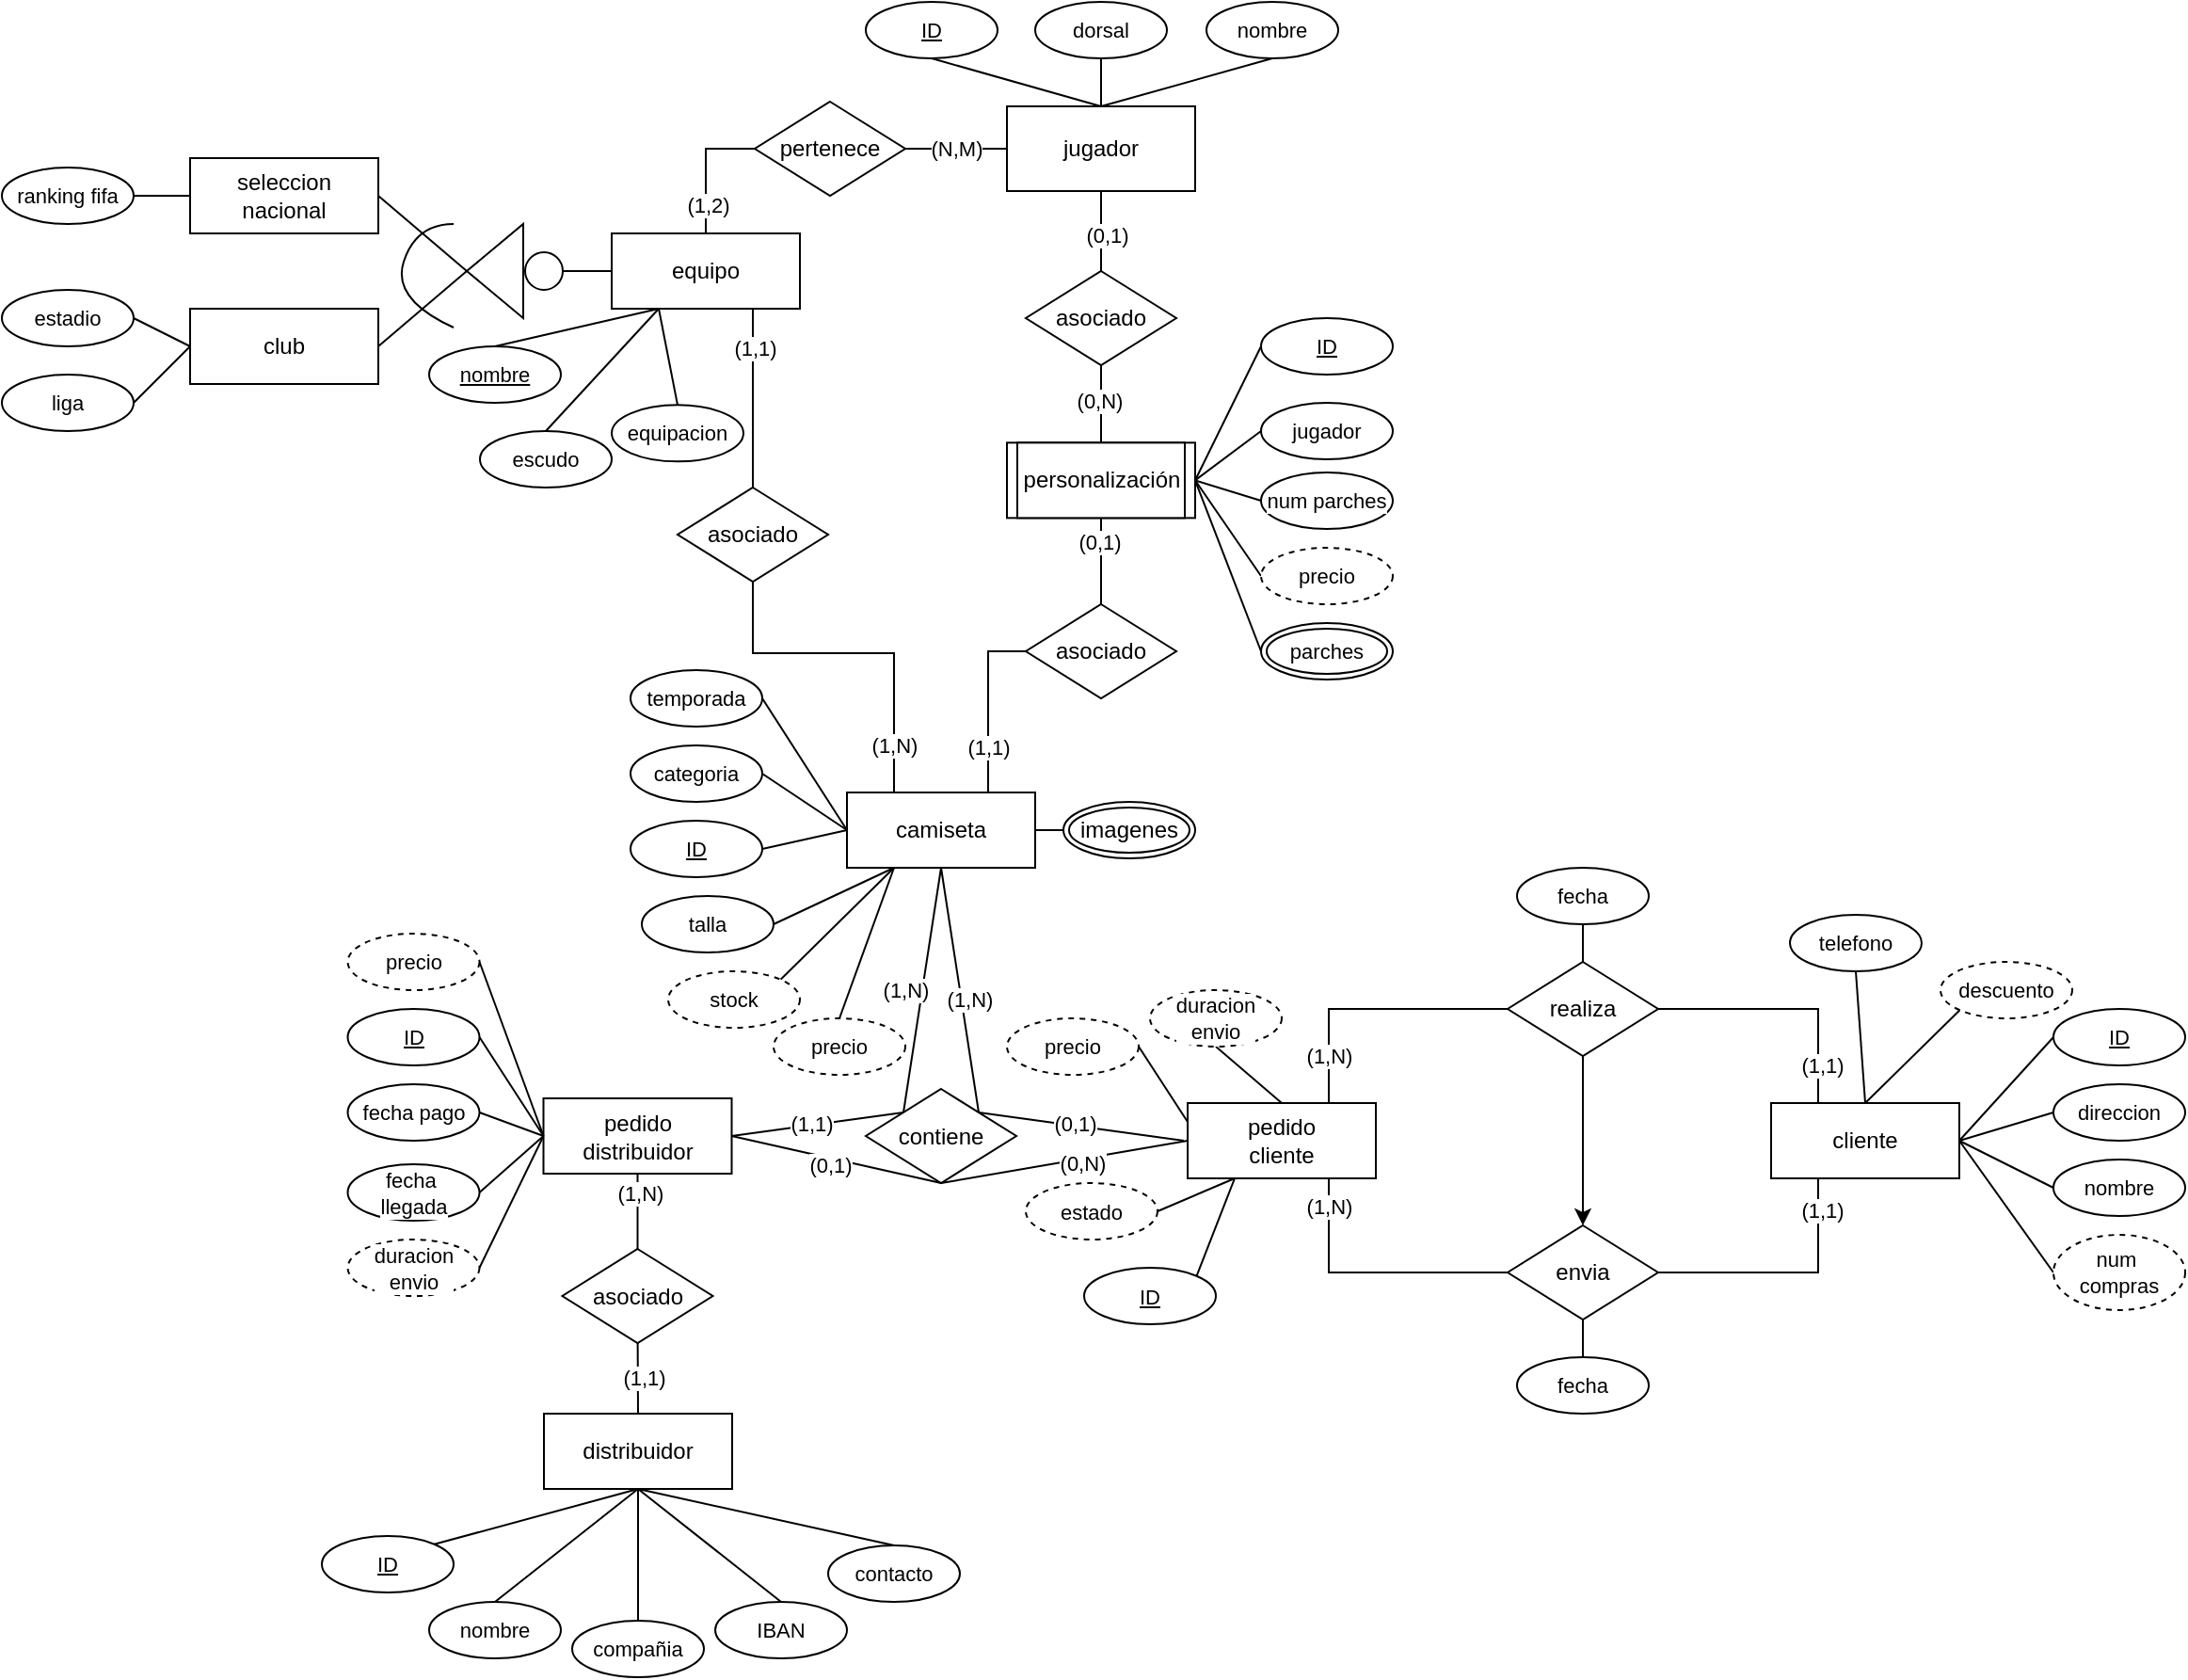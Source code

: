 <mxfile version="25.0.3">
  <diagram name="Page-1" id="rsrH93Blr88NDStMqpAt">
    <mxGraphModel dx="1095" dy="911" grid="1" gridSize="10" guides="1" tooltips="1" connect="1" arrows="1" fold="1" page="1" pageScale="1" pageWidth="827" pageHeight="1169" math="0" shadow="0">
      <root>
        <mxCell id="0" />
        <mxCell id="1" parent="0" />
        <mxCell id="oUQV6pc-KXBkEdtGkyS2-98" style="edgeStyle=none;shape=connector;rounded=0;orthogonalLoop=1;jettySize=auto;html=1;exitX=0;exitY=0.5;exitDx=0;exitDy=0;entryX=1;entryY=0.5;entryDx=0;entryDy=0;strokeColor=default;align=center;verticalAlign=middle;fontFamily=Helvetica;fontSize=11;fontColor=default;labelBackgroundColor=default;endArrow=none;endFill=0;" parent="1" source="6_lGNWQoFqUdsrkoPATE-1" target="oUQV6pc-KXBkEdtGkyS2-55" edge="1">
          <mxGeometry relative="1" as="geometry" />
        </mxCell>
        <mxCell id="oUQV6pc-KXBkEdtGkyS2-100" style="shape=connector;rounded=0;orthogonalLoop=1;jettySize=auto;html=1;exitX=0.5;exitY=1;exitDx=0;exitDy=0;entryX=0;entryY=0;entryDx=0;entryDy=0;strokeColor=default;align=center;verticalAlign=middle;fontFamily=Helvetica;fontSize=11;fontColor=default;labelBackgroundColor=default;endArrow=none;endFill=0;" parent="1" source="6_lGNWQoFqUdsrkoPATE-1" target="pYEbAgZ4Cut-oeOIJQDL-12" edge="1">
          <mxGeometry relative="1" as="geometry" />
        </mxCell>
        <mxCell id="oUQV6pc-KXBkEdtGkyS2-194" value="(1,N)" style="edgeLabel;html=1;align=center;verticalAlign=middle;resizable=0;points=[];fontFamily=Helvetica;fontSize=11;fontColor=default;labelBackgroundColor=default;" parent="oUQV6pc-KXBkEdtGkyS2-100" vertex="1" connectable="0">
          <mxGeometry x="-0.686" y="2" relative="1" as="geometry">
            <mxPoint x="-18" y="44" as="offset" />
          </mxGeometry>
        </mxCell>
        <mxCell id="y6QWpXg095lwLzbXelxZ-3" style="rounded=0;orthogonalLoop=1;jettySize=auto;html=1;exitX=1;exitY=0.5;exitDx=0;exitDy=0;entryX=0;entryY=0.5;entryDx=0;entryDy=0;endArrow=none;endFill=0;" parent="1" source="6_lGNWQoFqUdsrkoPATE-1" target="y6QWpXg095lwLzbXelxZ-2" edge="1">
          <mxGeometry relative="1" as="geometry" />
        </mxCell>
        <mxCell id="y6QWpXg095lwLzbXelxZ-46" style="edgeStyle=none;shape=connector;rounded=0;orthogonalLoop=1;jettySize=auto;html=1;exitX=0.5;exitY=1;exitDx=0;exitDy=0;entryX=1;entryY=0;entryDx=0;entryDy=0;strokeColor=default;align=center;verticalAlign=middle;fontFamily=Helvetica;fontSize=11;fontColor=default;labelBackgroundColor=default;endArrow=none;endFill=0;" parent="1" source="6_lGNWQoFqUdsrkoPATE-1" target="pYEbAgZ4Cut-oeOIJQDL-12" edge="1">
          <mxGeometry relative="1" as="geometry" />
        </mxCell>
        <mxCell id="y6QWpXg095lwLzbXelxZ-53" value="&lt;div&gt;(1,N)&lt;/div&gt;" style="edgeLabel;html=1;align=center;verticalAlign=middle;resizable=0;points=[];fontFamily=Helvetica;fontSize=11;fontColor=default;labelBackgroundColor=default;" parent="y6QWpXg095lwLzbXelxZ-46" vertex="1" connectable="0">
          <mxGeometry x="0.087" y="4" relative="1" as="geometry">
            <mxPoint as="offset" />
          </mxGeometry>
        </mxCell>
        <mxCell id="6_lGNWQoFqUdsrkoPATE-1" value="camiseta" style="whiteSpace=wrap;html=1;align=center;" parent="1" vertex="1">
          <mxGeometry x="309" y="440" width="100" height="40" as="geometry" />
        </mxCell>
        <mxCell id="pYEbAgZ4Cut-oeOIJQDL-24" value="(1,N)" style="edgeStyle=orthogonalEdgeStyle;shape=connector;rounded=0;orthogonalLoop=1;jettySize=auto;html=1;exitX=0.75;exitY=0;exitDx=0;exitDy=0;entryX=0;entryY=0.5;entryDx=0;entryDy=0;strokeColor=default;align=center;verticalAlign=middle;fontFamily=Helvetica;fontSize=11;fontColor=default;labelBackgroundColor=default;endArrow=none;endFill=0;" parent="1" source="pYEbAgZ4Cut-oeOIJQDL-9" target="pYEbAgZ4Cut-oeOIJQDL-23" edge="1">
          <mxGeometry x="-0.655" relative="1" as="geometry">
            <mxPoint x="790" y="580" as="sourcePoint" />
            <Array as="points">
              <mxPoint x="565" y="555" />
            </Array>
            <mxPoint as="offset" />
          </mxGeometry>
        </mxCell>
        <mxCell id="pYEbAgZ4Cut-oeOIJQDL-9" value="pedido&lt;div&gt;cliente&lt;/div&gt;" style="whiteSpace=wrap;html=1;align=center;" parent="1" vertex="1">
          <mxGeometry x="490" y="605" width="100" height="40" as="geometry" />
        </mxCell>
        <mxCell id="pYEbAgZ4Cut-oeOIJQDL-15" style="shape=connector;rounded=0;orthogonalLoop=1;jettySize=auto;html=1;exitX=0;exitY=0;exitDx=0;exitDy=0;entryX=1;entryY=0.5;entryDx=0;entryDy=0;strokeColor=default;align=center;verticalAlign=middle;fontFamily=Helvetica;fontSize=11;fontColor=default;labelBackgroundColor=default;endArrow=none;endFill=0;" parent="1" source="pYEbAgZ4Cut-oeOIJQDL-12" target="pYEbAgZ4Cut-oeOIJQDL-14" edge="1">
          <mxGeometry relative="1" as="geometry">
            <mxPoint x="316.25" y="705" as="sourcePoint" />
          </mxGeometry>
        </mxCell>
        <mxCell id="oUQV6pc-KXBkEdtGkyS2-196" value="(1,1)" style="edgeLabel;html=1;align=center;verticalAlign=middle;resizable=0;points=[];fontFamily=Helvetica;fontSize=11;fontColor=default;labelBackgroundColor=default;" parent="pYEbAgZ4Cut-oeOIJQDL-15" vertex="1" connectable="0">
          <mxGeometry x="0.465" y="-3" relative="1" as="geometry">
            <mxPoint x="18" as="offset" />
          </mxGeometry>
        </mxCell>
        <mxCell id="oUQV6pc-KXBkEdtGkyS2-92" style="shape=connector;rounded=0;orthogonalLoop=1;jettySize=auto;html=1;exitX=1;exitY=0;exitDx=0;exitDy=0;entryX=0;entryY=0.5;entryDx=0;entryDy=0;strokeColor=default;align=center;verticalAlign=middle;fontFamily=Helvetica;fontSize=11;fontColor=default;labelBackgroundColor=default;endArrow=none;endFill=0;" parent="1" source="pYEbAgZ4Cut-oeOIJQDL-12" edge="1">
          <mxGeometry relative="1" as="geometry">
            <mxPoint x="452" y="545" as="sourcePoint" />
            <mxPoint x="488" y="625" as="targetPoint" />
          </mxGeometry>
        </mxCell>
        <mxCell id="oUQV6pc-KXBkEdtGkyS2-195" value="(0,1)" style="edgeLabel;html=1;align=center;verticalAlign=middle;resizable=0;points=[];fontFamily=Helvetica;fontSize=11;fontColor=default;labelBackgroundColor=default;" parent="oUQV6pc-KXBkEdtGkyS2-92" vertex="1" connectable="0">
          <mxGeometry x="0.683" relative="1" as="geometry">
            <mxPoint x="-41" y="-7" as="offset" />
          </mxGeometry>
        </mxCell>
        <mxCell id="y6QWpXg095lwLzbXelxZ-48" style="edgeStyle=none;shape=connector;rounded=0;orthogonalLoop=1;jettySize=auto;html=1;exitX=0.5;exitY=1;exitDx=0;exitDy=0;entryX=0;entryY=0.5;entryDx=0;entryDy=0;strokeColor=default;align=center;verticalAlign=middle;fontFamily=Helvetica;fontSize=11;fontColor=default;labelBackgroundColor=default;endArrow=none;endFill=0;" parent="1" source="pYEbAgZ4Cut-oeOIJQDL-12" target="pYEbAgZ4Cut-oeOIJQDL-9" edge="1">
          <mxGeometry relative="1" as="geometry" />
        </mxCell>
        <mxCell id="y6QWpXg095lwLzbXelxZ-49" value="(0,N)" style="edgeLabel;html=1;align=center;verticalAlign=middle;resizable=0;points=[];fontFamily=Helvetica;fontSize=11;fontColor=default;labelBackgroundColor=default;" parent="y6QWpXg095lwLzbXelxZ-48" vertex="1" connectable="0">
          <mxGeometry x="0.139" y="-2" relative="1" as="geometry">
            <mxPoint as="offset" />
          </mxGeometry>
        </mxCell>
        <mxCell id="pYEbAgZ4Cut-oeOIJQDL-12" value="contiene" style="shape=rhombus;perimeter=rhombusPerimeter;whiteSpace=wrap;html=1;align=center;" parent="1" vertex="1">
          <mxGeometry x="319" y="597.5" width="80" height="50" as="geometry" />
        </mxCell>
        <mxCell id="oUQV6pc-KXBkEdtGkyS2-94" style="edgeStyle=none;shape=connector;rounded=0;orthogonalLoop=1;jettySize=auto;html=1;exitX=0.5;exitY=1;exitDx=0;exitDy=0;entryX=0.5;entryY=0;entryDx=0;entryDy=0;strokeColor=default;align=center;verticalAlign=middle;fontFamily=Helvetica;fontSize=11;fontColor=default;labelBackgroundColor=default;endArrow=none;endFill=0;" parent="1" source="pYEbAgZ4Cut-oeOIJQDL-14" target="oUQV6pc-KXBkEdtGkyS2-93" edge="1">
          <mxGeometry relative="1" as="geometry" />
        </mxCell>
        <mxCell id="oUQV6pc-KXBkEdtGkyS2-189" value="(1,N)" style="edgeLabel;html=1;align=center;verticalAlign=middle;resizable=0;points=[];fontFamily=Helvetica;fontSize=11;fontColor=default;labelBackgroundColor=default;" parent="oUQV6pc-KXBkEdtGkyS2-94" vertex="1" connectable="0">
          <mxGeometry x="-0.499" y="1" relative="1" as="geometry">
            <mxPoint as="offset" />
          </mxGeometry>
        </mxCell>
        <mxCell id="y6QWpXg095lwLzbXelxZ-47" style="edgeStyle=none;shape=connector;rounded=0;orthogonalLoop=1;jettySize=auto;html=1;exitX=1;exitY=0.5;exitDx=0;exitDy=0;entryX=0.5;entryY=1;entryDx=0;entryDy=0;strokeColor=default;align=center;verticalAlign=middle;fontFamily=Helvetica;fontSize=11;fontColor=default;labelBackgroundColor=default;endArrow=none;endFill=0;" parent="1" source="pYEbAgZ4Cut-oeOIJQDL-14" target="pYEbAgZ4Cut-oeOIJQDL-12" edge="1">
          <mxGeometry relative="1" as="geometry" />
        </mxCell>
        <mxCell id="y6QWpXg095lwLzbXelxZ-50" value="(0,1)" style="edgeLabel;html=1;align=center;verticalAlign=middle;resizable=0;points=[];fontFamily=Helvetica;fontSize=11;fontColor=default;labelBackgroundColor=default;" parent="y6QWpXg095lwLzbXelxZ-47" vertex="1" connectable="0">
          <mxGeometry x="0.134" y="1" relative="1" as="geometry">
            <mxPoint x="-11" y="2" as="offset" />
          </mxGeometry>
        </mxCell>
        <mxCell id="pYEbAgZ4Cut-oeOIJQDL-14" value="pedido&lt;div&gt;distribuidor&lt;/div&gt;" style="whiteSpace=wrap;html=1;align=center;" parent="1" vertex="1">
          <mxGeometry x="147.75" y="602.5" width="100" height="40" as="geometry" />
        </mxCell>
        <mxCell id="oUQV6pc-KXBkEdtGkyS2-115" style="edgeStyle=none;shape=connector;rounded=0;orthogonalLoop=1;jettySize=auto;html=1;exitX=0.5;exitY=1;exitDx=0;exitDy=0;entryX=0.5;entryY=0;entryDx=0;entryDy=0;strokeColor=default;align=center;verticalAlign=middle;fontFamily=Helvetica;fontSize=11;fontColor=default;labelBackgroundColor=default;endArrow=none;endFill=0;" parent="1" source="pYEbAgZ4Cut-oeOIJQDL-21" target="oUQV6pc-KXBkEdtGkyS2-114" edge="1">
          <mxGeometry relative="1" as="geometry" />
        </mxCell>
        <mxCell id="3OHPBdB5qnMYp4nfrnpZ-25" style="edgeStyle=none;shape=connector;rounded=0;orthogonalLoop=1;jettySize=auto;html=1;exitX=0.5;exitY=1;exitDx=0;exitDy=0;entryX=0.5;entryY=0;entryDx=0;entryDy=0;strokeColor=default;align=center;verticalAlign=middle;fontFamily=Helvetica;fontSize=11;fontColor=default;labelBackgroundColor=default;endArrow=none;endFill=0;" edge="1" parent="1" source="pYEbAgZ4Cut-oeOIJQDL-21" target="3OHPBdB5qnMYp4nfrnpZ-23">
          <mxGeometry relative="1" as="geometry" />
        </mxCell>
        <mxCell id="pYEbAgZ4Cut-oeOIJQDL-21" value="distribuidor" style="whiteSpace=wrap;html=1;align=center;" parent="1" vertex="1">
          <mxGeometry x="148" y="770" width="100" height="40" as="geometry" />
        </mxCell>
        <mxCell id="pYEbAgZ4Cut-oeOIJQDL-26" style="edgeStyle=orthogonalEdgeStyle;shape=connector;rounded=0;orthogonalLoop=1;jettySize=auto;html=1;exitX=1;exitY=0.5;exitDx=0;exitDy=0;entryX=0.25;entryY=0;entryDx=0;entryDy=0;strokeColor=default;align=center;verticalAlign=middle;fontFamily=Helvetica;fontSize=11;fontColor=default;labelBackgroundColor=default;endArrow=none;endFill=0;" parent="1" source="pYEbAgZ4Cut-oeOIJQDL-23" target="pYEbAgZ4Cut-oeOIJQDL-25" edge="1">
          <mxGeometry relative="1" as="geometry" />
        </mxCell>
        <mxCell id="oUQV6pc-KXBkEdtGkyS2-192" value="(1,1)" style="edgeLabel;html=1;align=center;verticalAlign=middle;resizable=0;points=[];fontFamily=Helvetica;fontSize=11;fontColor=default;labelBackgroundColor=default;" parent="pYEbAgZ4Cut-oeOIJQDL-26" vertex="1" connectable="0">
          <mxGeometry x="0.485" y="-1" relative="1" as="geometry">
            <mxPoint x="3" y="15" as="offset" />
          </mxGeometry>
        </mxCell>
        <mxCell id="3OHPBdB5qnMYp4nfrnpZ-15" style="edgeStyle=none;shape=connector;rounded=0;orthogonalLoop=1;jettySize=auto;html=1;exitX=0.5;exitY=1;exitDx=0;exitDy=0;entryX=0.5;entryY=0;entryDx=0;entryDy=0;strokeColor=default;align=center;verticalAlign=middle;fontFamily=Helvetica;fontSize=11;fontColor=default;labelBackgroundColor=default;endArrow=classic;endFill=1;" edge="1" parent="1" source="pYEbAgZ4Cut-oeOIJQDL-23" target="oUQV6pc-KXBkEdtGkyS2-8">
          <mxGeometry relative="1" as="geometry" />
        </mxCell>
        <mxCell id="pYEbAgZ4Cut-oeOIJQDL-23" value="realiza" style="shape=rhombus;perimeter=rhombusPerimeter;whiteSpace=wrap;html=1;align=center;" parent="1" vertex="1">
          <mxGeometry x="660" y="530" width="80" height="50" as="geometry" />
        </mxCell>
        <mxCell id="oUQV6pc-KXBkEdtGkyS2-9" style="edgeStyle=orthogonalEdgeStyle;shape=connector;rounded=0;orthogonalLoop=1;jettySize=auto;html=1;exitX=0.25;exitY=1;exitDx=0;exitDy=0;strokeColor=default;align=center;verticalAlign=middle;fontFamily=Helvetica;fontSize=11;fontColor=default;labelBackgroundColor=default;endArrow=none;endFill=0;entryX=1;entryY=0.5;entryDx=0;entryDy=0;" parent="1" source="pYEbAgZ4Cut-oeOIJQDL-25" target="oUQV6pc-KXBkEdtGkyS2-8" edge="1">
          <mxGeometry relative="1" as="geometry">
            <mxPoint x="680" y="660" as="targetPoint" />
          </mxGeometry>
        </mxCell>
        <mxCell id="oUQV6pc-KXBkEdtGkyS2-193" value="(1,1)" style="edgeLabel;html=1;align=center;verticalAlign=middle;resizable=0;points=[];fontFamily=Helvetica;fontSize=11;fontColor=default;labelBackgroundColor=default;" parent="oUQV6pc-KXBkEdtGkyS2-9" vertex="1" connectable="0">
          <mxGeometry x="-0.758" y="2" relative="1" as="geometry">
            <mxPoint as="offset" />
          </mxGeometry>
        </mxCell>
        <mxCell id="oUQV6pc-KXBkEdtGkyS2-46" style="edgeStyle=none;shape=connector;rounded=0;orthogonalLoop=1;jettySize=auto;html=1;exitX=1;exitY=0.5;exitDx=0;exitDy=0;entryX=0;entryY=0.5;entryDx=0;entryDy=0;strokeColor=default;align=center;verticalAlign=middle;fontFamily=Helvetica;fontSize=11;fontColor=default;labelBackgroundColor=default;endArrow=none;endFill=0;" parent="1" source="pYEbAgZ4Cut-oeOIJQDL-25" target="oUQV6pc-KXBkEdtGkyS2-35" edge="1">
          <mxGeometry relative="1" as="geometry" />
        </mxCell>
        <mxCell id="oUQV6pc-KXBkEdtGkyS2-48" style="edgeStyle=none;shape=connector;rounded=0;orthogonalLoop=1;jettySize=auto;html=1;exitX=1;exitY=0.5;exitDx=0;exitDy=0;entryX=0;entryY=0.5;entryDx=0;entryDy=0;strokeColor=default;align=center;verticalAlign=middle;fontFamily=Helvetica;fontSize=11;fontColor=default;labelBackgroundColor=default;endArrow=none;endFill=0;" parent="1" source="pYEbAgZ4Cut-oeOIJQDL-25" target="oUQV6pc-KXBkEdtGkyS2-47" edge="1">
          <mxGeometry relative="1" as="geometry" />
        </mxCell>
        <mxCell id="oUQV6pc-KXBkEdtGkyS2-50" style="edgeStyle=none;shape=connector;rounded=0;orthogonalLoop=1;jettySize=auto;html=1;exitX=1;exitY=0.5;exitDx=0;exitDy=0;entryX=0;entryY=0.5;entryDx=0;entryDy=0;strokeColor=default;align=center;verticalAlign=middle;fontFamily=Helvetica;fontSize=11;fontColor=default;labelBackgroundColor=default;endArrow=none;endFill=0;" parent="1" source="pYEbAgZ4Cut-oeOIJQDL-25" target="oUQV6pc-KXBkEdtGkyS2-49" edge="1">
          <mxGeometry relative="1" as="geometry" />
        </mxCell>
        <mxCell id="3OHPBdB5qnMYp4nfrnpZ-16" style="edgeStyle=none;shape=connector;rounded=0;orthogonalLoop=1;jettySize=auto;html=1;exitX=1;exitY=0.5;exitDx=0;exitDy=0;entryX=0;entryY=0.5;entryDx=0;entryDy=0;strokeColor=default;align=center;verticalAlign=middle;fontFamily=Helvetica;fontSize=11;fontColor=default;labelBackgroundColor=default;endArrow=none;endFill=0;" edge="1" parent="1" source="pYEbAgZ4Cut-oeOIJQDL-25" target="oUQV6pc-KXBkEdtGkyS2-51">
          <mxGeometry relative="1" as="geometry" />
        </mxCell>
        <mxCell id="pYEbAgZ4Cut-oeOIJQDL-25" value="cliente" style="whiteSpace=wrap;html=1;align=center;" parent="1" vertex="1">
          <mxGeometry x="800" y="605" width="100" height="40" as="geometry" />
        </mxCell>
        <mxCell id="oUQV6pc-KXBkEdtGkyS2-137" style="edgeStyle=none;shape=connector;rounded=0;orthogonalLoop=1;jettySize=auto;html=1;exitX=0.5;exitY=1;exitDx=0;exitDy=0;entryX=0.5;entryY=0;entryDx=0;entryDy=0;strokeColor=default;align=center;verticalAlign=middle;fontFamily=Helvetica;fontSize=11;fontColor=default;labelBackgroundColor=default;endArrow=none;endFill=0;" parent="1" source="pYEbAgZ4Cut-oeOIJQDL-47" target="oUQV6pc-KXBkEdtGkyS2-136" edge="1">
          <mxGeometry relative="1" as="geometry" />
        </mxCell>
        <mxCell id="oUQV6pc-KXBkEdtGkyS2-181" value="(0,1)" style="edgeLabel;html=1;align=center;verticalAlign=middle;resizable=0;points=[];fontFamily=Helvetica;fontSize=11;fontColor=default;labelBackgroundColor=default;" parent="oUQV6pc-KXBkEdtGkyS2-137" vertex="1" connectable="0">
          <mxGeometry x="0.106" y="3" relative="1" as="geometry">
            <mxPoint as="offset" />
          </mxGeometry>
        </mxCell>
        <mxCell id="pYEbAgZ4Cut-oeOIJQDL-47" value="jugador" style="whiteSpace=wrap;html=1;align=center;" parent="1" vertex="1">
          <mxGeometry x="394" y="75.5" width="100" height="45" as="geometry" />
        </mxCell>
        <mxCell id="oUQV6pc-KXBkEdtGkyS2-133" style="edgeStyle=orthogonalEdgeStyle;shape=connector;rounded=0;orthogonalLoop=1;jettySize=auto;html=1;exitX=0.5;exitY=0;exitDx=0;exitDy=0;entryX=0;entryY=0.5;entryDx=0;entryDy=0;strokeColor=default;align=center;verticalAlign=middle;fontFamily=Helvetica;fontSize=11;fontColor=default;labelBackgroundColor=default;endArrow=none;endFill=0;" parent="1" source="pYEbAgZ4Cut-oeOIJQDL-48" target="oUQV6pc-KXBkEdtGkyS2-86" edge="1">
          <mxGeometry relative="1" as="geometry" />
        </mxCell>
        <mxCell id="oUQV6pc-KXBkEdtGkyS2-180" value="(1,2)" style="edgeLabel;html=1;align=center;verticalAlign=middle;resizable=0;points=[];fontFamily=Helvetica;fontSize=11;fontColor=default;labelBackgroundColor=default;" parent="oUQV6pc-KXBkEdtGkyS2-133" vertex="1" connectable="0">
          <mxGeometry x="-0.569" y="-1" relative="1" as="geometry">
            <mxPoint as="offset" />
          </mxGeometry>
        </mxCell>
        <mxCell id="3OHPBdB5qnMYp4nfrnpZ-10" style="edgeStyle=none;shape=connector;rounded=0;orthogonalLoop=1;jettySize=auto;html=1;exitX=0.25;exitY=1;exitDx=0;exitDy=0;entryX=0.5;entryY=0;entryDx=0;entryDy=0;strokeColor=default;align=center;verticalAlign=middle;fontFamily=Helvetica;fontSize=11;fontColor=default;labelBackgroundColor=default;endArrow=none;endFill=0;" edge="1" parent="1" source="pYEbAgZ4Cut-oeOIJQDL-48" target="3OHPBdB5qnMYp4nfrnpZ-9">
          <mxGeometry relative="1" as="geometry" />
        </mxCell>
        <mxCell id="pYEbAgZ4Cut-oeOIJQDL-48" value="equipo" style="whiteSpace=wrap;html=1;align=center;" parent="1" vertex="1">
          <mxGeometry x="184" y="143" width="100" height="40" as="geometry" />
        </mxCell>
        <mxCell id="pYEbAgZ4Cut-oeOIJQDL-51" style="edgeStyle=orthogonalEdgeStyle;shape=connector;rounded=0;orthogonalLoop=1;jettySize=auto;html=1;exitX=0.5;exitY=0;exitDx=0;exitDy=0;entryX=0.75;entryY=1;entryDx=0;entryDy=0;strokeColor=default;align=center;verticalAlign=middle;fontFamily=Helvetica;fontSize=11;fontColor=default;labelBackgroundColor=default;endArrow=none;endFill=0;" parent="1" source="pYEbAgZ4Cut-oeOIJQDL-49" target="pYEbAgZ4Cut-oeOIJQDL-48" edge="1">
          <mxGeometry relative="1" as="geometry" />
        </mxCell>
        <mxCell id="oUQV6pc-KXBkEdtGkyS2-187" value="(1,1)" style="edgeLabel;html=1;align=center;verticalAlign=middle;resizable=0;points=[];fontFamily=Helvetica;fontSize=11;fontColor=default;labelBackgroundColor=default;" parent="pYEbAgZ4Cut-oeOIJQDL-51" vertex="1" connectable="0">
          <mxGeometry x="0.278" y="-3" relative="1" as="geometry">
            <mxPoint x="-2" y="-14" as="offset" />
          </mxGeometry>
        </mxCell>
        <mxCell id="oUQV6pc-KXBkEdtGkyS2-130" style="edgeStyle=orthogonalEdgeStyle;shape=connector;rounded=0;orthogonalLoop=1;jettySize=auto;html=1;exitX=0.5;exitY=1;exitDx=0;exitDy=0;entryX=0.25;entryY=0;entryDx=0;entryDy=0;strokeColor=default;align=center;verticalAlign=middle;fontFamily=Helvetica;fontSize=11;fontColor=default;labelBackgroundColor=default;endArrow=none;endFill=0;" parent="1" source="pYEbAgZ4Cut-oeOIJQDL-49" target="6_lGNWQoFqUdsrkoPATE-1" edge="1">
          <mxGeometry relative="1" as="geometry">
            <mxPoint x="259" y="339" as="sourcePoint" />
            <mxPoint x="334" y="446" as="targetPoint" />
            <Array as="points">
              <mxPoint x="259" y="366" />
              <mxPoint x="334" y="366" />
            </Array>
          </mxGeometry>
        </mxCell>
        <mxCell id="oUQV6pc-KXBkEdtGkyS2-188" value="(1,N)" style="edgeLabel;html=1;align=center;verticalAlign=middle;resizable=0;points=[];fontFamily=Helvetica;fontSize=11;fontColor=default;labelBackgroundColor=default;" parent="oUQV6pc-KXBkEdtGkyS2-130" vertex="1" connectable="0">
          <mxGeometry x="0.594" relative="1" as="geometry">
            <mxPoint y="13" as="offset" />
          </mxGeometry>
        </mxCell>
        <mxCell id="pYEbAgZ4Cut-oeOIJQDL-49" value="asociado" style="shape=rhombus;perimeter=rhombusPerimeter;whiteSpace=wrap;html=1;align=center;" parent="1" vertex="1">
          <mxGeometry x="219" y="278" width="80" height="50" as="geometry" />
        </mxCell>
        <mxCell id="oUQV6pc-KXBkEdtGkyS2-10" value="(1,N)" style="edgeStyle=orthogonalEdgeStyle;shape=connector;rounded=0;orthogonalLoop=1;jettySize=auto;html=1;exitX=0;exitY=0.5;exitDx=0;exitDy=0;entryX=0.75;entryY=1;entryDx=0;entryDy=0;strokeColor=default;align=center;verticalAlign=middle;fontFamily=Helvetica;fontSize=11;fontColor=default;labelBackgroundColor=default;endArrow=none;endFill=0;" parent="1" source="oUQV6pc-KXBkEdtGkyS2-8" target="pYEbAgZ4Cut-oeOIJQDL-9" edge="1">
          <mxGeometry x="0.793" relative="1" as="geometry">
            <mxPoint as="offset" />
          </mxGeometry>
        </mxCell>
        <mxCell id="oUQV6pc-KXBkEdtGkyS2-177" style="edgeStyle=none;shape=connector;rounded=0;orthogonalLoop=1;jettySize=auto;html=1;exitX=0.5;exitY=1;exitDx=0;exitDy=0;entryX=0.5;entryY=0;entryDx=0;entryDy=0;strokeColor=default;align=center;verticalAlign=middle;fontFamily=Helvetica;fontSize=11;fontColor=default;labelBackgroundColor=default;endArrow=none;endFill=0;" parent="1" source="oUQV6pc-KXBkEdtGkyS2-8" target="oUQV6pc-KXBkEdtGkyS2-103" edge="1">
          <mxGeometry relative="1" as="geometry" />
        </mxCell>
        <mxCell id="oUQV6pc-KXBkEdtGkyS2-8" value="envia" style="shape=rhombus;perimeter=rhombusPerimeter;whiteSpace=wrap;html=1;align=center;" parent="1" vertex="1">
          <mxGeometry x="660" y="670" width="80" height="50" as="geometry" />
        </mxCell>
        <mxCell id="oUQV6pc-KXBkEdtGkyS2-17" value="" style="triangle;whiteSpace=wrap;html=1;fontFamily=Helvetica;fontSize=11;fontColor=default;labelBackgroundColor=default;rotation=-180;direction=east;flipH=0;flipV=0;" parent="1" vertex="1">
          <mxGeometry x="107" y="138" width="30" height="50" as="geometry" />
        </mxCell>
        <mxCell id="oUQV6pc-KXBkEdtGkyS2-121" style="edgeStyle=none;shape=connector;rounded=0;orthogonalLoop=1;jettySize=auto;html=1;exitX=1;exitY=0.5;exitDx=0;exitDy=0;entryX=0;entryY=0.5;entryDx=0;entryDy=0;strokeColor=default;align=center;verticalAlign=middle;fontFamily=Helvetica;fontSize=11;fontColor=default;labelBackgroundColor=default;endArrow=none;endFill=0;" parent="1" source="oUQV6pc-KXBkEdtGkyS2-19" target="pYEbAgZ4Cut-oeOIJQDL-48" edge="1">
          <mxGeometry relative="1" as="geometry" />
        </mxCell>
        <mxCell id="oUQV6pc-KXBkEdtGkyS2-19" value="" style="ellipse;whiteSpace=wrap;html=1;aspect=fixed;fontFamily=Helvetica;fontSize=11;fontColor=default;labelBackgroundColor=default;direction=east;flipH=0;flipV=0;" parent="1" vertex="1">
          <mxGeometry x="138" y="153" width="20" height="20" as="geometry" />
        </mxCell>
        <mxCell id="oUQV6pc-KXBkEdtGkyS2-123" style="edgeStyle=none;shape=connector;rounded=0;orthogonalLoop=1;jettySize=auto;html=1;exitX=1;exitY=0.5;exitDx=0;exitDy=0;entryX=1;entryY=0.5;entryDx=0;entryDy=0;strokeColor=default;align=center;verticalAlign=middle;fontFamily=Helvetica;fontSize=11;fontColor=default;labelBackgroundColor=default;endArrow=none;endFill=0;" parent="1" source="oUQV6pc-KXBkEdtGkyS2-21" target="oUQV6pc-KXBkEdtGkyS2-17" edge="1">
          <mxGeometry relative="1" as="geometry" />
        </mxCell>
        <mxCell id="oUQV6pc-KXBkEdtGkyS2-21" value="seleccion nacional" style="whiteSpace=wrap;html=1;align=center;direction=east;flipH=0;flipV=0;" parent="1" vertex="1">
          <mxGeometry x="-40" y="103" width="100" height="40" as="geometry" />
        </mxCell>
        <mxCell id="oUQV6pc-KXBkEdtGkyS2-122" style="edgeStyle=none;shape=connector;rounded=0;orthogonalLoop=1;jettySize=auto;html=1;exitX=1;exitY=0.5;exitDx=0;exitDy=0;entryX=1;entryY=0.5;entryDx=0;entryDy=0;strokeColor=default;align=center;verticalAlign=middle;fontFamily=Helvetica;fontSize=11;fontColor=default;labelBackgroundColor=default;endArrow=none;endFill=0;" parent="1" source="oUQV6pc-KXBkEdtGkyS2-22" target="oUQV6pc-KXBkEdtGkyS2-17" edge="1">
          <mxGeometry relative="1" as="geometry" />
        </mxCell>
        <mxCell id="oUQV6pc-KXBkEdtGkyS2-22" value="club" style="whiteSpace=wrap;html=1;align=center;direction=east;flipH=0;flipV=0;" parent="1" vertex="1">
          <mxGeometry x="-40" y="183" width="100" height="40" as="geometry" />
        </mxCell>
        <mxCell id="oUQV6pc-KXBkEdtGkyS2-76" style="edgeStyle=none;shape=connector;rounded=0;orthogonalLoop=1;jettySize=auto;html=1;exitX=1;exitY=0;exitDx=0;exitDy=0;entryX=0.5;entryY=1;entryDx=0;entryDy=0;strokeColor=default;align=center;verticalAlign=middle;fontFamily=Helvetica;fontSize=11;fontColor=default;labelBackgroundColor=default;endArrow=none;endFill=0;" parent="1" source="oUQV6pc-KXBkEdtGkyS2-29" target="pYEbAgZ4Cut-oeOIJQDL-21" edge="1">
          <mxGeometry relative="1" as="geometry" />
        </mxCell>
        <mxCell id="oUQV6pc-KXBkEdtGkyS2-29" value="ID" style="ellipse;whiteSpace=wrap;html=1;align=center;fontStyle=4;fontFamily=Helvetica;fontSize=11;fontColor=default;labelBackgroundColor=default;" parent="1" vertex="1">
          <mxGeometry x="30" y="835" width="70" height="30" as="geometry" />
        </mxCell>
        <mxCell id="oUQV6pc-KXBkEdtGkyS2-77" style="edgeStyle=none;shape=connector;rounded=0;orthogonalLoop=1;jettySize=auto;html=1;exitX=0.5;exitY=0;exitDx=0;exitDy=0;entryX=0.5;entryY=1;entryDx=0;entryDy=0;strokeColor=default;align=center;verticalAlign=middle;fontFamily=Helvetica;fontSize=11;fontColor=default;labelBackgroundColor=default;endArrow=none;endFill=0;" parent="1" source="oUQV6pc-KXBkEdtGkyS2-30" target="pYEbAgZ4Cut-oeOIJQDL-21" edge="1">
          <mxGeometry relative="1" as="geometry" />
        </mxCell>
        <mxCell id="oUQV6pc-KXBkEdtGkyS2-30" value="nombre" style="ellipse;whiteSpace=wrap;html=1;align=center;fontFamily=Helvetica;fontSize=11;fontColor=default;labelBackgroundColor=default;" parent="1" vertex="1">
          <mxGeometry x="87" y="870" width="70" height="30" as="geometry" />
        </mxCell>
        <mxCell id="oUQV6pc-KXBkEdtGkyS2-78" style="edgeStyle=none;shape=connector;rounded=0;orthogonalLoop=1;jettySize=auto;html=1;exitX=0.5;exitY=0;exitDx=0;exitDy=0;entryX=0.5;entryY=1;entryDx=0;entryDy=0;strokeColor=default;align=center;verticalAlign=middle;fontFamily=Helvetica;fontSize=11;fontColor=default;labelBackgroundColor=default;endArrow=none;endFill=0;" parent="1" source="oUQV6pc-KXBkEdtGkyS2-31" target="pYEbAgZ4Cut-oeOIJQDL-21" edge="1">
          <mxGeometry relative="1" as="geometry" />
        </mxCell>
        <mxCell id="oUQV6pc-KXBkEdtGkyS2-31" value="IBAN" style="ellipse;whiteSpace=wrap;html=1;align=center;fontFamily=Helvetica;fontSize=11;fontColor=default;labelBackgroundColor=default;" parent="1" vertex="1">
          <mxGeometry x="239" y="870" width="70" height="30" as="geometry" />
        </mxCell>
        <mxCell id="oUQV6pc-KXBkEdtGkyS2-75" style="edgeStyle=none;shape=connector;rounded=0;orthogonalLoop=1;jettySize=auto;html=1;exitX=1;exitY=0.5;exitDx=0;exitDy=0;entryX=0;entryY=0.5;entryDx=0;entryDy=0;strokeColor=default;align=center;verticalAlign=middle;fontFamily=Helvetica;fontSize=11;fontColor=default;labelBackgroundColor=default;endArrow=none;endFill=0;" parent="1" source="oUQV6pc-KXBkEdtGkyS2-33" target="pYEbAgZ4Cut-oeOIJQDL-14" edge="1">
          <mxGeometry relative="1" as="geometry" />
        </mxCell>
        <mxCell id="oUQV6pc-KXBkEdtGkyS2-33" value="ID" style="ellipse;whiteSpace=wrap;html=1;align=center;fontStyle=4;fontFamily=Helvetica;fontSize=11;fontColor=default;labelBackgroundColor=default;" parent="1" vertex="1">
          <mxGeometry x="43.75" y="555" width="70" height="30" as="geometry" />
        </mxCell>
        <mxCell id="oUQV6pc-KXBkEdtGkyS2-154" style="edgeStyle=none;shape=connector;rounded=0;orthogonalLoop=1;jettySize=auto;html=1;exitX=1;exitY=0;exitDx=0;exitDy=0;entryX=0.25;entryY=1;entryDx=0;entryDy=0;strokeColor=default;align=center;verticalAlign=middle;fontFamily=Helvetica;fontSize=11;fontColor=default;labelBackgroundColor=default;endArrow=none;endFill=0;" parent="1" source="oUQV6pc-KXBkEdtGkyS2-34" target="pYEbAgZ4Cut-oeOIJQDL-9" edge="1">
          <mxGeometry relative="1" as="geometry" />
        </mxCell>
        <mxCell id="oUQV6pc-KXBkEdtGkyS2-34" value="ID" style="ellipse;whiteSpace=wrap;html=1;align=center;fontStyle=4;fontFamily=Helvetica;fontSize=11;fontColor=default;labelBackgroundColor=default;" parent="1" vertex="1">
          <mxGeometry x="435" y="692.5" width="70" height="30" as="geometry" />
        </mxCell>
        <mxCell id="oUQV6pc-KXBkEdtGkyS2-35" value="ID" style="ellipse;whiteSpace=wrap;html=1;align=center;fontStyle=4;fontFamily=Helvetica;fontSize=11;fontColor=default;labelBackgroundColor=default;" parent="1" vertex="1">
          <mxGeometry x="950" y="555" width="70" height="30" as="geometry" />
        </mxCell>
        <mxCell id="oUQV6pc-KXBkEdtGkyS2-47" value="direccion" style="ellipse;whiteSpace=wrap;html=1;align=center;fontFamily=Helvetica;fontSize=11;fontColor=default;labelBackgroundColor=default;" parent="1" vertex="1">
          <mxGeometry x="950" y="595" width="70" height="30" as="geometry" />
        </mxCell>
        <mxCell id="oUQV6pc-KXBkEdtGkyS2-49" value="nombre" style="ellipse;whiteSpace=wrap;html=1;align=center;fontFamily=Helvetica;fontSize=11;fontColor=default;labelBackgroundColor=default;" parent="1" vertex="1">
          <mxGeometry x="950" y="635" width="70" height="30" as="geometry" />
        </mxCell>
        <mxCell id="oUQV6pc-KXBkEdtGkyS2-51" value="num&amp;nbsp;&lt;div&gt;compras&lt;/div&gt;" style="ellipse;whiteSpace=wrap;html=1;align=center;fontFamily=Helvetica;fontSize=11;fontColor=default;labelBackgroundColor=default;dashed=1;" parent="1" vertex="1">
          <mxGeometry x="950" y="675" width="70" height="40" as="geometry" />
        </mxCell>
        <mxCell id="oUQV6pc-KXBkEdtGkyS2-55" value="ID" style="ellipse;whiteSpace=wrap;html=1;align=center;fontStyle=4;fontFamily=Helvetica;fontSize=11;fontColor=default;labelBackgroundColor=default;" parent="1" vertex="1">
          <mxGeometry x="194" y="455" width="70" height="30" as="geometry" />
        </mxCell>
        <mxCell id="oUQV6pc-KXBkEdtGkyS2-90" style="edgeStyle=none;shape=connector;rounded=0;orthogonalLoop=1;jettySize=auto;html=1;exitX=1;exitY=0.5;exitDx=0;exitDy=0;entryX=0;entryY=0.5;entryDx=0;entryDy=0;strokeColor=default;align=center;verticalAlign=middle;fontFamily=Helvetica;fontSize=11;fontColor=default;labelBackgroundColor=default;endArrow=none;endFill=0;" parent="1" source="oUQV6pc-KXBkEdtGkyS2-57" target="6_lGNWQoFqUdsrkoPATE-1" edge="1">
          <mxGeometry relative="1" as="geometry">
            <mxPoint x="304" y="500" as="targetPoint" />
          </mxGeometry>
        </mxCell>
        <mxCell id="oUQV6pc-KXBkEdtGkyS2-57" value="temporada" style="ellipse;whiteSpace=wrap;html=1;align=center;fontFamily=Helvetica;fontSize=11;fontColor=default;labelBackgroundColor=default;" parent="1" vertex="1">
          <mxGeometry x="194" y="375" width="70" height="30" as="geometry" />
        </mxCell>
        <mxCell id="oUQV6pc-KXBkEdtGkyS2-96" style="edgeStyle=none;shape=connector;rounded=0;orthogonalLoop=1;jettySize=auto;html=1;exitX=1;exitY=0.5;exitDx=0;exitDy=0;entryX=0;entryY=0.5;entryDx=0;entryDy=0;strokeColor=default;align=center;verticalAlign=middle;fontFamily=Helvetica;fontSize=11;fontColor=default;labelBackgroundColor=default;endArrow=none;endFill=0;" parent="1" source="oUQV6pc-KXBkEdtGkyS2-59" target="6_lGNWQoFqUdsrkoPATE-1" edge="1">
          <mxGeometry relative="1" as="geometry" />
        </mxCell>
        <mxCell id="oUQV6pc-KXBkEdtGkyS2-59" value="categoria" style="ellipse;whiteSpace=wrap;html=1;align=center;fontFamily=Helvetica;fontSize=11;fontColor=default;labelBackgroundColor=default;" parent="1" vertex="1">
          <mxGeometry x="194" y="415" width="70" height="30" as="geometry" />
        </mxCell>
        <mxCell id="oUQV6pc-KXBkEdtGkyS2-125" style="edgeStyle=none;shape=connector;rounded=0;orthogonalLoop=1;jettySize=auto;html=1;exitX=1;exitY=0.5;exitDx=0;exitDy=0;entryX=0;entryY=0.5;entryDx=0;entryDy=0;strokeColor=default;align=center;verticalAlign=middle;fontFamily=Helvetica;fontSize=11;fontColor=default;labelBackgroundColor=default;endArrow=none;endFill=0;" parent="1" source="oUQV6pc-KXBkEdtGkyS2-66" target="oUQV6pc-KXBkEdtGkyS2-21" edge="1">
          <mxGeometry relative="1" as="geometry" />
        </mxCell>
        <mxCell id="oUQV6pc-KXBkEdtGkyS2-66" value="ranking fifa" style="ellipse;whiteSpace=wrap;html=1;align=center;fontFamily=Helvetica;fontSize=11;fontColor=default;labelBackgroundColor=default;" parent="1" vertex="1">
          <mxGeometry x="-140" y="108" width="70" height="30" as="geometry" />
        </mxCell>
        <mxCell id="oUQV6pc-KXBkEdtGkyS2-124" style="edgeStyle=none;shape=connector;rounded=0;orthogonalLoop=1;jettySize=auto;html=1;exitX=1;exitY=0.5;exitDx=0;exitDy=0;entryX=0;entryY=0.5;entryDx=0;entryDy=0;strokeColor=default;align=center;verticalAlign=middle;fontFamily=Helvetica;fontSize=11;fontColor=default;labelBackgroundColor=default;endArrow=none;endFill=0;" parent="1" source="oUQV6pc-KXBkEdtGkyS2-67" target="oUQV6pc-KXBkEdtGkyS2-22" edge="1">
          <mxGeometry relative="1" as="geometry" />
        </mxCell>
        <mxCell id="oUQV6pc-KXBkEdtGkyS2-67" value="estadio" style="ellipse;whiteSpace=wrap;html=1;align=center;fontFamily=Helvetica;fontSize=11;fontColor=default;labelBackgroundColor=default;" parent="1" vertex="1">
          <mxGeometry x="-140" y="173" width="70" height="30" as="geometry" />
        </mxCell>
        <mxCell id="oUQV6pc-KXBkEdtGkyS2-68" value="" style="curved=1;endArrow=none;html=1;rounded=0;strokeColor=default;align=center;verticalAlign=middle;fontFamily=Helvetica;fontSize=11;fontColor=default;labelBackgroundColor=default;endFill=0;" parent="1" edge="1">
          <mxGeometry width="50" height="50" relative="1" as="geometry">
            <mxPoint x="100" y="193" as="sourcePoint" />
            <mxPoint x="100" y="138" as="targetPoint" />
            <Array as="points">
              <mxPoint x="67" y="178" />
              <mxPoint x="80" y="138" />
            </Array>
          </mxGeometry>
        </mxCell>
        <mxCell id="oUQV6pc-KXBkEdtGkyS2-132" style="edgeStyle=none;shape=connector;rounded=0;orthogonalLoop=1;jettySize=auto;html=1;exitX=0.5;exitY=0;exitDx=0;exitDy=0;entryX=0.25;entryY=1;entryDx=0;entryDy=0;strokeColor=default;align=center;verticalAlign=middle;fontFamily=Helvetica;fontSize=11;fontColor=default;labelBackgroundColor=default;endArrow=none;endFill=0;" parent="1" source="oUQV6pc-KXBkEdtGkyS2-71" target="pYEbAgZ4Cut-oeOIJQDL-48" edge="1">
          <mxGeometry relative="1" as="geometry" />
        </mxCell>
        <mxCell id="oUQV6pc-KXBkEdtGkyS2-71" value="escudo" style="ellipse;whiteSpace=wrap;html=1;align=center;fontFamily=Helvetica;fontSize=11;fontColor=default;labelBackgroundColor=default;" parent="1" vertex="1">
          <mxGeometry x="114" y="248" width="70" height="30" as="geometry" />
        </mxCell>
        <mxCell id="oUQV6pc-KXBkEdtGkyS2-129" style="edgeStyle=orthogonalEdgeStyle;shape=connector;rounded=0;orthogonalLoop=1;jettySize=auto;html=1;exitX=0;exitY=0.5;exitDx=0;exitDy=0;entryX=0.75;entryY=0;entryDx=0;entryDy=0;strokeColor=default;align=center;verticalAlign=middle;fontFamily=Helvetica;fontSize=11;fontColor=default;labelBackgroundColor=default;endArrow=none;endFill=0;" parent="1" source="oUQV6pc-KXBkEdtGkyS2-79" target="6_lGNWQoFqUdsrkoPATE-1" edge="1">
          <mxGeometry relative="1" as="geometry" />
        </mxCell>
        <mxCell id="oUQV6pc-KXBkEdtGkyS2-186" value="(1,1)" style="edgeLabel;html=1;align=center;verticalAlign=middle;resizable=0;points=[];fontFamily=Helvetica;fontSize=11;fontColor=default;labelBackgroundColor=default;" parent="oUQV6pc-KXBkEdtGkyS2-129" vertex="1" connectable="0">
          <mxGeometry x="0.423" relative="1" as="geometry">
            <mxPoint y="3" as="offset" />
          </mxGeometry>
        </mxCell>
        <mxCell id="oUQV6pc-KXBkEdtGkyS2-79" value="asociado" style="shape=rhombus;perimeter=rhombusPerimeter;whiteSpace=wrap;html=1;align=center;" parent="1" vertex="1">
          <mxGeometry x="404" y="340" width="80" height="50" as="geometry" />
        </mxCell>
        <mxCell id="oUQV6pc-KXBkEdtGkyS2-134" value="(N,M)" style="edgeStyle=orthogonalEdgeStyle;shape=connector;rounded=0;orthogonalLoop=1;jettySize=auto;html=1;exitX=1;exitY=0.5;exitDx=0;exitDy=0;entryX=0;entryY=0.5;entryDx=0;entryDy=0;strokeColor=default;align=center;verticalAlign=middle;fontFamily=Helvetica;fontSize=11;fontColor=default;labelBackgroundColor=default;endArrow=none;endFill=0;" parent="1" source="oUQV6pc-KXBkEdtGkyS2-86" target="pYEbAgZ4Cut-oeOIJQDL-47" edge="1">
          <mxGeometry relative="1" as="geometry" />
        </mxCell>
        <mxCell id="oUQV6pc-KXBkEdtGkyS2-86" value="pertenece" style="shape=rhombus;perimeter=rhombusPerimeter;whiteSpace=wrap;html=1;align=center;" parent="1" vertex="1">
          <mxGeometry x="260" y="73" width="80" height="50" as="geometry" />
        </mxCell>
        <mxCell id="oUQV6pc-KXBkEdtGkyS2-95" style="edgeStyle=none;shape=connector;rounded=0;orthogonalLoop=1;jettySize=auto;html=1;exitX=0.5;exitY=1;exitDx=0;exitDy=0;entryX=0.5;entryY=0;entryDx=0;entryDy=0;strokeColor=default;align=center;verticalAlign=middle;fontFamily=Helvetica;fontSize=11;fontColor=default;labelBackgroundColor=default;endArrow=none;endFill=0;" parent="1" target="pYEbAgZ4Cut-oeOIJQDL-21" edge="1">
          <mxGeometry relative="1" as="geometry">
            <mxPoint x="197.75" y="720" as="sourcePoint" />
          </mxGeometry>
        </mxCell>
        <mxCell id="oUQV6pc-KXBkEdtGkyS2-190" value="(1,1)" style="edgeLabel;html=1;align=center;verticalAlign=middle;resizable=0;points=[];fontFamily=Helvetica;fontSize=11;fontColor=default;labelBackgroundColor=default;" parent="oUQV6pc-KXBkEdtGkyS2-95" vertex="1" connectable="0">
          <mxGeometry x="0.21" y="3" relative="1" as="geometry">
            <mxPoint as="offset" />
          </mxGeometry>
        </mxCell>
        <mxCell id="oUQV6pc-KXBkEdtGkyS2-93" value="asociado" style="shape=rhombus;perimeter=rhombusPerimeter;whiteSpace=wrap;html=1;align=center;" parent="1" vertex="1">
          <mxGeometry x="157.75" y="682.5" width="80" height="50" as="geometry" />
        </mxCell>
        <mxCell id="oUQV6pc-KXBkEdtGkyS2-103" value="fecha" style="ellipse;whiteSpace=wrap;html=1;align=center;fontFamily=Helvetica;fontSize=11;fontColor=default;labelBackgroundColor=default;" parent="1" vertex="1">
          <mxGeometry x="665" y="740" width="70" height="30" as="geometry" />
        </mxCell>
        <mxCell id="oUQV6pc-KXBkEdtGkyS2-114" value="contacto" style="ellipse;whiteSpace=wrap;html=1;align=center;fontFamily=Helvetica;fontSize=11;fontColor=default;labelBackgroundColor=default;" parent="1" vertex="1">
          <mxGeometry x="299" y="840" width="70" height="30" as="geometry" />
        </mxCell>
        <mxCell id="oUQV6pc-KXBkEdtGkyS2-135" style="edgeStyle=none;shape=connector;rounded=0;orthogonalLoop=1;jettySize=auto;html=1;exitX=0.5;exitY=1;exitDx=0;exitDy=0;entryX=0.5;entryY=0;entryDx=0;entryDy=0;strokeColor=default;align=center;verticalAlign=middle;fontFamily=Helvetica;fontSize=11;fontColor=default;labelBackgroundColor=default;endArrow=none;endFill=0;" parent="1" source="oUQV6pc-KXBkEdtGkyS2-128" target="oUQV6pc-KXBkEdtGkyS2-79" edge="1">
          <mxGeometry relative="1" as="geometry" />
        </mxCell>
        <mxCell id="oUQV6pc-KXBkEdtGkyS2-185" value="(0,1)" style="edgeLabel;html=1;align=center;verticalAlign=middle;resizable=0;points=[];fontFamily=Helvetica;fontSize=11;fontColor=default;labelBackgroundColor=default;" parent="oUQV6pc-KXBkEdtGkyS2-135" vertex="1" connectable="0">
          <mxGeometry x="-0.453" y="-1" relative="1" as="geometry">
            <mxPoint as="offset" />
          </mxGeometry>
        </mxCell>
        <mxCell id="oUQV6pc-KXBkEdtGkyS2-141" style="edgeStyle=none;shape=connector;rounded=0;orthogonalLoop=1;jettySize=auto;html=1;exitX=1;exitY=0.5;exitDx=0;exitDy=0;entryX=0;entryY=0.5;entryDx=0;entryDy=0;strokeColor=default;align=center;verticalAlign=middle;fontFamily=Helvetica;fontSize=11;fontColor=default;labelBackgroundColor=default;endArrow=none;endFill=0;" parent="1" source="oUQV6pc-KXBkEdtGkyS2-128" target="oUQV6pc-KXBkEdtGkyS2-140" edge="1">
          <mxGeometry relative="1" as="geometry" />
        </mxCell>
        <mxCell id="oUQV6pc-KXBkEdtGkyS2-165" style="edgeStyle=none;shape=connector;rounded=0;orthogonalLoop=1;jettySize=auto;html=1;exitX=1;exitY=0.5;exitDx=0;exitDy=0;entryX=0;entryY=0.5;entryDx=0;entryDy=0;strokeColor=default;align=center;verticalAlign=middle;fontFamily=Helvetica;fontSize=11;fontColor=default;labelBackgroundColor=default;endArrow=none;endFill=0;" parent="1" source="oUQV6pc-KXBkEdtGkyS2-128" target="oUQV6pc-KXBkEdtGkyS2-164" edge="1">
          <mxGeometry relative="1" as="geometry" />
        </mxCell>
        <mxCell id="oUQV6pc-KXBkEdtGkyS2-198" style="edgeStyle=none;shape=connector;rounded=0;orthogonalLoop=1;jettySize=auto;html=1;exitX=1;exitY=0.5;exitDx=0;exitDy=0;entryX=0;entryY=0.5;entryDx=0;entryDy=0;strokeColor=default;align=center;verticalAlign=middle;fontFamily=Helvetica;fontSize=11;fontColor=default;labelBackgroundColor=default;endArrow=none;endFill=0;" parent="1" source="oUQV6pc-KXBkEdtGkyS2-128" target="3OHPBdB5qnMYp4nfrnpZ-19" edge="1">
          <mxGeometry relative="1" as="geometry">
            <mxPoint x="529" y="365" as="targetPoint" />
          </mxGeometry>
        </mxCell>
        <mxCell id="3OHPBdB5qnMYp4nfrnpZ-18" style="edgeStyle=none;shape=connector;rounded=0;orthogonalLoop=1;jettySize=auto;html=1;exitX=1;exitY=0.5;exitDx=0;exitDy=0;entryX=0;entryY=0.5;entryDx=0;entryDy=0;strokeColor=default;align=center;verticalAlign=middle;fontFamily=Helvetica;fontSize=11;fontColor=default;labelBackgroundColor=default;endArrow=none;endFill=0;" edge="1" parent="1" source="oUQV6pc-KXBkEdtGkyS2-128" target="3OHPBdB5qnMYp4nfrnpZ-17">
          <mxGeometry relative="1" as="geometry" />
        </mxCell>
        <mxCell id="oUQV6pc-KXBkEdtGkyS2-128" value="personalización" style="whiteSpace=wrap;html=1;align=center;" parent="1" vertex="1">
          <mxGeometry x="394" y="254.18" width="100" height="40" as="geometry" />
        </mxCell>
        <mxCell id="oUQV6pc-KXBkEdtGkyS2-138" style="edgeStyle=none;shape=connector;rounded=0;orthogonalLoop=1;jettySize=auto;html=1;exitX=0.5;exitY=1;exitDx=0;exitDy=0;entryX=0.5;entryY=0;entryDx=0;entryDy=0;strokeColor=default;align=center;verticalAlign=middle;fontFamily=Helvetica;fontSize=11;fontColor=default;labelBackgroundColor=default;endArrow=none;endFill=0;" parent="1" source="oUQV6pc-KXBkEdtGkyS2-136" target="oUQV6pc-KXBkEdtGkyS2-128" edge="1">
          <mxGeometry relative="1" as="geometry" />
        </mxCell>
        <mxCell id="oUQV6pc-KXBkEdtGkyS2-182" value="(0,N)" style="edgeLabel;html=1;align=center;verticalAlign=middle;resizable=0;points=[];fontFamily=Helvetica;fontSize=11;fontColor=default;labelBackgroundColor=default;" parent="oUQV6pc-KXBkEdtGkyS2-138" vertex="1" connectable="0">
          <mxGeometry x="-0.109" y="-1" relative="1" as="geometry">
            <mxPoint as="offset" />
          </mxGeometry>
        </mxCell>
        <mxCell id="oUQV6pc-KXBkEdtGkyS2-136" value="asociado" style="shape=rhombus;perimeter=rhombusPerimeter;whiteSpace=wrap;html=1;align=center;" parent="1" vertex="1">
          <mxGeometry x="404" y="163" width="80" height="50" as="geometry" />
        </mxCell>
        <mxCell id="oUQV6pc-KXBkEdtGkyS2-139" value="personalización" style="whiteSpace=wrap;html=1;align=center;" parent="1" vertex="1">
          <mxGeometry x="399.5" y="254.18" width="89" height="40" as="geometry" />
        </mxCell>
        <mxCell id="oUQV6pc-KXBkEdtGkyS2-140" value="precio" style="ellipse;whiteSpace=wrap;html=1;align=center;fontFamily=Helvetica;fontSize=11;fontColor=default;labelBackgroundColor=default;dashed=1;" parent="1" vertex="1">
          <mxGeometry x="529" y="310" width="70" height="30" as="geometry" />
        </mxCell>
        <mxCell id="oUQV6pc-KXBkEdtGkyS2-144" style="edgeStyle=none;shape=connector;rounded=0;orthogonalLoop=1;jettySize=auto;html=1;exitX=1;exitY=0.5;exitDx=0;exitDy=0;entryX=0;entryY=0.25;entryDx=0;entryDy=0;strokeColor=default;align=center;verticalAlign=middle;fontFamily=Helvetica;fontSize=11;fontColor=default;labelBackgroundColor=default;endArrow=none;endFill=0;" parent="1" source="oUQV6pc-KXBkEdtGkyS2-142" target="pYEbAgZ4Cut-oeOIJQDL-9" edge="1">
          <mxGeometry relative="1" as="geometry" />
        </mxCell>
        <mxCell id="oUQV6pc-KXBkEdtGkyS2-142" value="precio" style="ellipse;whiteSpace=wrap;html=1;align=center;fontFamily=Helvetica;fontSize=11;fontColor=default;labelBackgroundColor=default;dashed=1;" parent="1" vertex="1">
          <mxGeometry x="394" y="560" width="70" height="30" as="geometry" />
        </mxCell>
        <mxCell id="oUQV6pc-KXBkEdtGkyS2-146" style="edgeStyle=none;shape=connector;rounded=0;orthogonalLoop=1;jettySize=auto;html=1;exitX=1;exitY=0.5;exitDx=0;exitDy=0;entryX=0;entryY=0.5;entryDx=0;entryDy=0;strokeColor=default;align=center;verticalAlign=middle;fontFamily=Helvetica;fontSize=11;fontColor=default;labelBackgroundColor=default;endArrow=none;endFill=0;" parent="1" source="oUQV6pc-KXBkEdtGkyS2-145" target="pYEbAgZ4Cut-oeOIJQDL-14" edge="1">
          <mxGeometry relative="1" as="geometry" />
        </mxCell>
        <mxCell id="oUQV6pc-KXBkEdtGkyS2-145" value="precio" style="ellipse;whiteSpace=wrap;html=1;align=center;fontFamily=Helvetica;fontSize=11;fontColor=default;labelBackgroundColor=default;dashed=1;" parent="1" vertex="1">
          <mxGeometry x="43.75" y="515" width="70" height="30" as="geometry" />
        </mxCell>
        <mxCell id="oUQV6pc-KXBkEdtGkyS2-148" style="edgeStyle=none;shape=connector;rounded=0;orthogonalLoop=1;jettySize=auto;html=1;exitX=1;exitY=0.5;exitDx=0;exitDy=0;entryX=0;entryY=0.5;entryDx=0;entryDy=0;strokeColor=default;align=center;verticalAlign=middle;fontFamily=Helvetica;fontSize=11;fontColor=default;labelBackgroundColor=default;endArrow=none;endFill=0;" parent="1" source="oUQV6pc-KXBkEdtGkyS2-147" target="pYEbAgZ4Cut-oeOIJQDL-14" edge="1">
          <mxGeometry relative="1" as="geometry" />
        </mxCell>
        <mxCell id="oUQV6pc-KXBkEdtGkyS2-147" value="fecha pago" style="ellipse;whiteSpace=wrap;html=1;align=center;fontFamily=Helvetica;fontSize=11;fontColor=default;labelBackgroundColor=default;" parent="1" vertex="1">
          <mxGeometry x="43.75" y="595" width="70" height="30" as="geometry" />
        </mxCell>
        <mxCell id="oUQV6pc-KXBkEdtGkyS2-150" style="edgeStyle=none;shape=connector;rounded=0;orthogonalLoop=1;jettySize=auto;html=1;exitX=1;exitY=0.5;exitDx=0;exitDy=0;entryX=0.25;entryY=1;entryDx=0;entryDy=0;strokeColor=default;align=center;verticalAlign=middle;fontFamily=Helvetica;fontSize=11;fontColor=default;labelBackgroundColor=default;endArrow=none;endFill=0;" parent="1" source="oUQV6pc-KXBkEdtGkyS2-149" target="6_lGNWQoFqUdsrkoPATE-1" edge="1">
          <mxGeometry relative="1" as="geometry" />
        </mxCell>
        <mxCell id="oUQV6pc-KXBkEdtGkyS2-149" value="talla" style="ellipse;whiteSpace=wrap;html=1;align=center;fontFamily=Helvetica;fontSize=11;fontColor=default;labelBackgroundColor=default;" parent="1" vertex="1">
          <mxGeometry x="200" y="495" width="70" height="30" as="geometry" />
        </mxCell>
        <mxCell id="oUQV6pc-KXBkEdtGkyS2-152" style="edgeStyle=none;shape=connector;rounded=0;orthogonalLoop=1;jettySize=auto;html=1;exitX=1;exitY=0.5;exitDx=0;exitDy=0;entryX=0.25;entryY=1;entryDx=0;entryDy=0;strokeColor=default;align=center;verticalAlign=middle;fontFamily=Helvetica;fontSize=11;fontColor=default;labelBackgroundColor=default;endArrow=none;endFill=0;" parent="1" source="oUQV6pc-KXBkEdtGkyS2-151" target="pYEbAgZ4Cut-oeOIJQDL-9" edge="1">
          <mxGeometry relative="1" as="geometry" />
        </mxCell>
        <mxCell id="oUQV6pc-KXBkEdtGkyS2-151" value="estado" style="ellipse;whiteSpace=wrap;html=1;align=center;fontFamily=Helvetica;fontSize=11;fontColor=default;labelBackgroundColor=default;dashed=1;" parent="1" vertex="1">
          <mxGeometry x="404" y="647.5" width="70" height="30" as="geometry" />
        </mxCell>
        <mxCell id="oUQV6pc-KXBkEdtGkyS2-156" style="edgeStyle=none;shape=connector;rounded=0;orthogonalLoop=1;jettySize=auto;html=1;exitX=1;exitY=0.5;exitDx=0;exitDy=0;entryX=0;entryY=0.5;entryDx=0;entryDy=0;strokeColor=default;align=center;verticalAlign=middle;fontFamily=Helvetica;fontSize=11;fontColor=default;labelBackgroundColor=default;endArrow=none;endFill=0;" parent="1" source="oUQV6pc-KXBkEdtGkyS2-155" target="oUQV6pc-KXBkEdtGkyS2-22" edge="1">
          <mxGeometry relative="1" as="geometry" />
        </mxCell>
        <mxCell id="oUQV6pc-KXBkEdtGkyS2-155" value="liga" style="ellipse;whiteSpace=wrap;html=1;align=center;fontFamily=Helvetica;fontSize=11;fontColor=default;labelBackgroundColor=default;" parent="1" vertex="1">
          <mxGeometry x="-140" y="218" width="70" height="30" as="geometry" />
        </mxCell>
        <mxCell id="oUQV6pc-KXBkEdtGkyS2-158" style="edgeStyle=none;shape=connector;rounded=0;orthogonalLoop=1;jettySize=auto;html=1;exitX=1;exitY=0;exitDx=0;exitDy=0;entryX=0.25;entryY=1;entryDx=0;entryDy=0;strokeColor=default;align=center;verticalAlign=middle;fontFamily=Helvetica;fontSize=11;fontColor=default;labelBackgroundColor=default;endArrow=none;endFill=0;" parent="1" source="oUQV6pc-KXBkEdtGkyS2-157" target="6_lGNWQoFqUdsrkoPATE-1" edge="1">
          <mxGeometry relative="1" as="geometry" />
        </mxCell>
        <mxCell id="oUQV6pc-KXBkEdtGkyS2-157" value="stock" style="ellipse;whiteSpace=wrap;html=1;align=center;fontFamily=Helvetica;fontSize=11;fontColor=default;labelBackgroundColor=default;dashed=1;" parent="1" vertex="1">
          <mxGeometry x="214" y="535" width="70" height="30" as="geometry" />
        </mxCell>
        <mxCell id="oUQV6pc-KXBkEdtGkyS2-160" style="edgeStyle=none;shape=connector;rounded=0;orthogonalLoop=1;jettySize=auto;html=1;exitX=0.5;exitY=0;exitDx=0;exitDy=0;entryX=0.25;entryY=1;entryDx=0;entryDy=0;strokeColor=default;align=center;verticalAlign=middle;fontFamily=Helvetica;fontSize=11;fontColor=default;labelBackgroundColor=default;endArrow=none;endFill=0;" parent="1" source="oUQV6pc-KXBkEdtGkyS2-159" target="6_lGNWQoFqUdsrkoPATE-1" edge="1">
          <mxGeometry relative="1" as="geometry" />
        </mxCell>
        <mxCell id="oUQV6pc-KXBkEdtGkyS2-159" value="precio" style="ellipse;whiteSpace=wrap;html=1;align=center;fontFamily=Helvetica;fontSize=11;fontColor=default;labelBackgroundColor=default;dashed=1;" parent="1" vertex="1">
          <mxGeometry x="270" y="560" width="70" height="30" as="geometry" />
        </mxCell>
        <mxCell id="oUQV6pc-KXBkEdtGkyS2-162" style="edgeStyle=none;shape=connector;rounded=0;orthogonalLoop=1;jettySize=auto;html=1;exitX=1;exitY=0.5;exitDx=0;exitDy=0;entryX=0;entryY=0.5;entryDx=0;entryDy=0;strokeColor=default;align=center;verticalAlign=middle;fontFamily=Helvetica;fontSize=11;fontColor=default;labelBackgroundColor=default;endArrow=none;endFill=0;" parent="1" source="oUQV6pc-KXBkEdtGkyS2-161" target="pYEbAgZ4Cut-oeOIJQDL-14" edge="1">
          <mxGeometry relative="1" as="geometry" />
        </mxCell>
        <mxCell id="oUQV6pc-KXBkEdtGkyS2-161" value="fecha&amp;nbsp;&lt;div&gt;llegada&lt;/div&gt;" style="ellipse;whiteSpace=wrap;html=1;align=center;fontFamily=Helvetica;fontSize=11;fontColor=default;labelBackgroundColor=default;" parent="1" vertex="1">
          <mxGeometry x="43.75" y="637.5" width="70" height="30" as="geometry" />
        </mxCell>
        <mxCell id="oUQV6pc-KXBkEdtGkyS2-168" style="edgeStyle=none;shape=connector;rounded=0;orthogonalLoop=1;jettySize=auto;html=1;exitX=1;exitY=0.5;exitDx=0;exitDy=0;entryX=0;entryY=0.5;entryDx=0;entryDy=0;strokeColor=default;align=center;verticalAlign=middle;fontFamily=Helvetica;fontSize=11;fontColor=default;labelBackgroundColor=default;endArrow=none;endFill=0;" parent="1" source="oUQV6pc-KXBkEdtGkyS2-163" target="pYEbAgZ4Cut-oeOIJQDL-14" edge="1">
          <mxGeometry relative="1" as="geometry" />
        </mxCell>
        <mxCell id="oUQV6pc-KXBkEdtGkyS2-163" value="duracion&lt;div&gt;envio&lt;/div&gt;" style="ellipse;whiteSpace=wrap;html=1;align=center;fontFamily=Helvetica;fontSize=11;fontColor=default;labelBackgroundColor=default;dashed=1;" parent="1" vertex="1">
          <mxGeometry x="43.75" y="677.5" width="70" height="30" as="geometry" />
        </mxCell>
        <mxCell id="oUQV6pc-KXBkEdtGkyS2-164" value="ID" style="ellipse;whiteSpace=wrap;html=1;align=center;fontStyle=4;fontFamily=Helvetica;fontSize=11;fontColor=default;labelBackgroundColor=default;" parent="1" vertex="1">
          <mxGeometry x="529" y="188" width="70" height="30" as="geometry" />
        </mxCell>
        <mxCell id="oUQV6pc-KXBkEdtGkyS2-167" style="edgeStyle=none;shape=connector;rounded=0;orthogonalLoop=1;jettySize=auto;html=1;exitX=0;exitY=1;exitDx=0;exitDy=0;entryX=0.5;entryY=0;entryDx=0;entryDy=0;strokeColor=default;align=center;verticalAlign=middle;fontFamily=Helvetica;fontSize=11;fontColor=default;labelBackgroundColor=default;endArrow=none;endFill=0;" parent="1" source="oUQV6pc-KXBkEdtGkyS2-166" target="pYEbAgZ4Cut-oeOIJQDL-25" edge="1">
          <mxGeometry relative="1" as="geometry" />
        </mxCell>
        <mxCell id="oUQV6pc-KXBkEdtGkyS2-166" value="descuento" style="ellipse;whiteSpace=wrap;html=1;align=center;fontFamily=Helvetica;fontSize=11;fontColor=default;labelBackgroundColor=default;dashed=1;" parent="1" vertex="1">
          <mxGeometry x="890" y="530" width="70" height="30" as="geometry" />
        </mxCell>
        <mxCell id="oUQV6pc-KXBkEdtGkyS2-170" style="edgeStyle=none;shape=connector;rounded=0;orthogonalLoop=1;jettySize=auto;html=1;exitX=0.5;exitY=1;exitDx=0;exitDy=0;entryX=0.5;entryY=0;entryDx=0;entryDy=0;strokeColor=default;align=center;verticalAlign=middle;fontFamily=Helvetica;fontSize=11;fontColor=default;labelBackgroundColor=default;endArrow=none;endFill=0;" parent="1" source="oUQV6pc-KXBkEdtGkyS2-169" target="pYEbAgZ4Cut-oeOIJQDL-25" edge="1">
          <mxGeometry relative="1" as="geometry" />
        </mxCell>
        <mxCell id="oUQV6pc-KXBkEdtGkyS2-169" value="telefono" style="ellipse;whiteSpace=wrap;html=1;align=center;fontFamily=Helvetica;fontSize=11;fontColor=default;labelBackgroundColor=default;" parent="1" vertex="1">
          <mxGeometry x="810" y="505" width="70" height="30" as="geometry" />
        </mxCell>
        <mxCell id="oUQV6pc-KXBkEdtGkyS2-174" style="edgeStyle=none;shape=connector;rounded=0;orthogonalLoop=1;jettySize=auto;html=1;exitX=0.5;exitY=1;exitDx=0;exitDy=0;entryX=0.5;entryY=0;entryDx=0;entryDy=0;strokeColor=default;align=center;verticalAlign=middle;fontFamily=Helvetica;fontSize=11;fontColor=default;labelBackgroundColor=default;endArrow=none;endFill=0;" parent="1" source="oUQV6pc-KXBkEdtGkyS2-173" target="pYEbAgZ4Cut-oeOIJQDL-9" edge="1">
          <mxGeometry relative="1" as="geometry" />
        </mxCell>
        <mxCell id="oUQV6pc-KXBkEdtGkyS2-173" value="duracion&lt;div&gt;envio&lt;/div&gt;" style="ellipse;whiteSpace=wrap;html=1;align=center;fontFamily=Helvetica;fontSize=11;fontColor=default;labelBackgroundColor=default;dashed=1;" parent="1" vertex="1">
          <mxGeometry x="470" y="545" width="70" height="30" as="geometry" />
        </mxCell>
        <mxCell id="oUQV6pc-KXBkEdtGkyS2-179" style="edgeStyle=none;shape=connector;rounded=0;orthogonalLoop=1;jettySize=auto;html=1;exitX=0.5;exitY=1;exitDx=0;exitDy=0;entryX=0.5;entryY=0;entryDx=0;entryDy=0;strokeColor=default;align=center;verticalAlign=middle;fontFamily=Helvetica;fontSize=11;fontColor=default;labelBackgroundColor=default;endArrow=none;endFill=0;" parent="1" source="oUQV6pc-KXBkEdtGkyS2-178" target="pYEbAgZ4Cut-oeOIJQDL-23" edge="1">
          <mxGeometry relative="1" as="geometry" />
        </mxCell>
        <mxCell id="oUQV6pc-KXBkEdtGkyS2-178" value="fecha" style="ellipse;whiteSpace=wrap;html=1;align=center;fontFamily=Helvetica;fontSize=11;fontColor=default;labelBackgroundColor=default;" parent="1" vertex="1">
          <mxGeometry x="665" y="480" width="70" height="30" as="geometry" />
        </mxCell>
        <mxCell id="oUQV6pc-KXBkEdtGkyS2-215" style="edgeStyle=none;shape=connector;rounded=0;orthogonalLoop=1;jettySize=auto;html=1;exitX=0.5;exitY=0;exitDx=0;exitDy=0;entryX=0.25;entryY=1;entryDx=0;entryDy=0;strokeColor=default;align=center;verticalAlign=middle;fontFamily=Helvetica;fontSize=11;fontColor=default;labelBackgroundColor=default;endArrow=none;endFill=0;" parent="1" source="3OHPBdB5qnMYp4nfrnpZ-12" target="pYEbAgZ4Cut-oeOIJQDL-48" edge="1">
          <mxGeometry relative="1" as="geometry">
            <mxPoint x="137.749" y="217.393" as="sourcePoint" />
          </mxGeometry>
        </mxCell>
        <mxCell id="y6QWpXg095lwLzbXelxZ-2" value="imagenes" style="ellipse;shape=doubleEllipse;margin=3;whiteSpace=wrap;html=1;align=center;" parent="1" vertex="1">
          <mxGeometry x="424" y="445" width="70" height="30" as="geometry" />
        </mxCell>
        <mxCell id="3OHPBdB5qnMYp4nfrnpZ-7" style="edgeStyle=none;shape=connector;rounded=0;orthogonalLoop=1;jettySize=auto;html=1;exitX=0.5;exitY=1;exitDx=0;exitDy=0;entryX=0.5;entryY=0;entryDx=0;entryDy=0;strokeColor=default;align=center;verticalAlign=middle;fontFamily=Helvetica;fontSize=11;fontColor=default;labelBackgroundColor=default;endArrow=none;endFill=0;" edge="1" parent="1" source="3OHPBdB5qnMYp4nfrnpZ-3" target="pYEbAgZ4Cut-oeOIJQDL-47">
          <mxGeometry relative="1" as="geometry" />
        </mxCell>
        <mxCell id="3OHPBdB5qnMYp4nfrnpZ-3" value="dorsal" style="ellipse;whiteSpace=wrap;html=1;align=center;fontFamily=Helvetica;fontSize=11;fontColor=default;labelBackgroundColor=default;" vertex="1" parent="1">
          <mxGeometry x="409" y="20" width="70" height="30" as="geometry" />
        </mxCell>
        <mxCell id="3OHPBdB5qnMYp4nfrnpZ-8" style="edgeStyle=none;shape=connector;rounded=0;orthogonalLoop=1;jettySize=auto;html=1;exitX=0.5;exitY=1;exitDx=0;exitDy=0;entryX=0.5;entryY=0;entryDx=0;entryDy=0;strokeColor=default;align=center;verticalAlign=middle;fontFamily=Helvetica;fontSize=11;fontColor=default;labelBackgroundColor=default;endArrow=none;endFill=0;" edge="1" parent="1" source="3OHPBdB5qnMYp4nfrnpZ-4" target="pYEbAgZ4Cut-oeOIJQDL-47">
          <mxGeometry relative="1" as="geometry" />
        </mxCell>
        <mxCell id="3OHPBdB5qnMYp4nfrnpZ-4" value="nombre" style="ellipse;whiteSpace=wrap;html=1;align=center;fontFamily=Helvetica;fontSize=11;fontColor=default;labelBackgroundColor=default;" vertex="1" parent="1">
          <mxGeometry x="500" y="20" width="70" height="30" as="geometry" />
        </mxCell>
        <mxCell id="3OHPBdB5qnMYp4nfrnpZ-6" style="rounded=0;orthogonalLoop=1;jettySize=auto;html=1;exitX=0.5;exitY=1;exitDx=0;exitDy=0;entryX=0.5;entryY=0;entryDx=0;entryDy=0;endArrow=none;endFill=0;" edge="1" parent="1" source="3OHPBdB5qnMYp4nfrnpZ-5" target="pYEbAgZ4Cut-oeOIJQDL-47">
          <mxGeometry relative="1" as="geometry" />
        </mxCell>
        <mxCell id="3OHPBdB5qnMYp4nfrnpZ-5" value="ID" style="ellipse;whiteSpace=wrap;html=1;align=center;fontStyle=4;fontFamily=Helvetica;fontSize=11;fontColor=default;labelBackgroundColor=default;" vertex="1" parent="1">
          <mxGeometry x="319" y="20" width="70" height="30" as="geometry" />
        </mxCell>
        <mxCell id="3OHPBdB5qnMYp4nfrnpZ-9" value="equipacion" style="ellipse;whiteSpace=wrap;html=1;align=center;fontFamily=Helvetica;fontSize=11;fontColor=default;labelBackgroundColor=default;" vertex="1" parent="1">
          <mxGeometry x="184" y="234.18" width="70" height="30" as="geometry" />
        </mxCell>
        <mxCell id="3OHPBdB5qnMYp4nfrnpZ-12" value="nombre" style="ellipse;whiteSpace=wrap;html=1;align=center;fontStyle=4;fontFamily=Helvetica;fontSize=11;fontColor=default;labelBackgroundColor=default;" vertex="1" parent="1">
          <mxGeometry x="87" y="203" width="70" height="30" as="geometry" />
        </mxCell>
        <mxCell id="3OHPBdB5qnMYp4nfrnpZ-17" value="jugador" style="ellipse;whiteSpace=wrap;html=1;align=center;fontFamily=Helvetica;fontSize=11;fontColor=default;labelBackgroundColor=default;" vertex="1" parent="1">
          <mxGeometry x="529" y="233" width="70" height="30" as="geometry" />
        </mxCell>
        <mxCell id="3OHPBdB5qnMYp4nfrnpZ-19" value="parches" style="ellipse;shape=doubleEllipse;margin=3;whiteSpace=wrap;html=1;align=center;fontFamily=Helvetica;fontSize=11;fontColor=default;labelBackgroundColor=default;" vertex="1" parent="1">
          <mxGeometry x="529" y="350" width="70" height="30" as="geometry" />
        </mxCell>
        <mxCell id="3OHPBdB5qnMYp4nfrnpZ-22" style="edgeStyle=none;shape=connector;rounded=0;orthogonalLoop=1;jettySize=auto;html=1;exitX=0;exitY=0.5;exitDx=0;exitDy=0;entryX=1;entryY=0.5;entryDx=0;entryDy=0;strokeColor=default;align=center;verticalAlign=middle;fontFamily=Helvetica;fontSize=11;fontColor=default;labelBackgroundColor=default;endArrow=none;endFill=0;" edge="1" parent="1" source="3OHPBdB5qnMYp4nfrnpZ-21" target="oUQV6pc-KXBkEdtGkyS2-128">
          <mxGeometry relative="1" as="geometry" />
        </mxCell>
        <mxCell id="3OHPBdB5qnMYp4nfrnpZ-21" value="num parches" style="ellipse;whiteSpace=wrap;html=1;align=center;fontFamily=Helvetica;fontSize=11;fontColor=default;labelBackgroundColor=default;" vertex="1" parent="1">
          <mxGeometry x="529" y="270" width="70" height="30" as="geometry" />
        </mxCell>
        <mxCell id="3OHPBdB5qnMYp4nfrnpZ-23" value="compañia" style="ellipse;whiteSpace=wrap;html=1;align=center;fontFamily=Helvetica;fontSize=11;fontColor=default;labelBackgroundColor=default;" vertex="1" parent="1">
          <mxGeometry x="163" y="880" width="70" height="30" as="geometry" />
        </mxCell>
      </root>
    </mxGraphModel>
  </diagram>
</mxfile>
